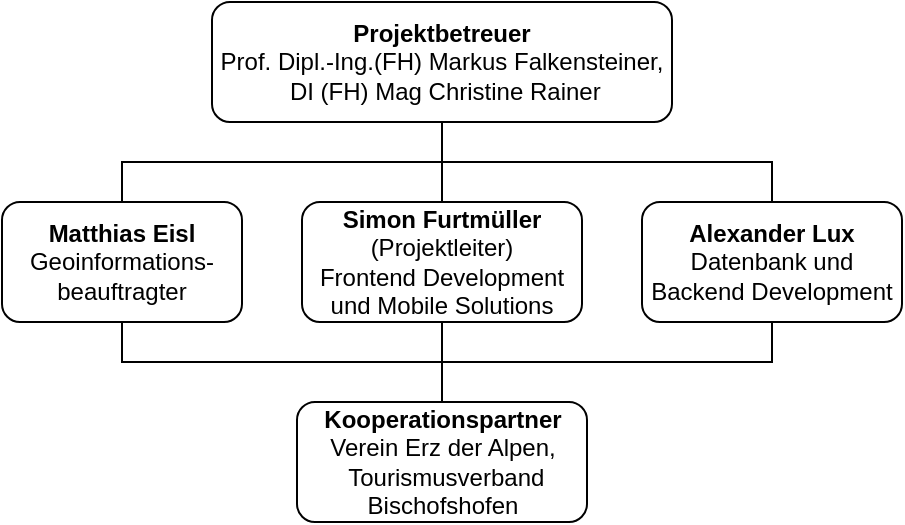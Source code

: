 <mxfile version="21.0.2" type="github">
  <diagram name="Seite-1" id="FyOhRTK1BdV0u3ZvjF9s">
    <mxGraphModel dx="840" dy="535" grid="1" gridSize="10" guides="1" tooltips="1" connect="1" arrows="1" fold="1" page="1" pageScale="1" pageWidth="827" pageHeight="1169" math="0" shadow="0">
      <root>
        <mxCell id="0" />
        <mxCell id="1" parent="0" />
        <mxCell id="tGeaBFH5dI9t1Blz8AbT-2" value="&lt;b&gt;Matthias Eisl&lt;/b&gt;&lt;br&gt;Geoinformations-&lt;br&gt;beauftragter" style="rounded=1;whiteSpace=wrap;html=1;" vertex="1" parent="1">
          <mxGeometry x="40" y="160" width="120" height="60" as="geometry" />
        </mxCell>
        <mxCell id="tGeaBFH5dI9t1Blz8AbT-3" value="&lt;b&gt;Alexander Lux&lt;br&gt;&lt;/b&gt;Datenbank und Backend Development" style="rounded=1;whiteSpace=wrap;html=1;" vertex="1" parent="1">
          <mxGeometry x="360" y="160" width="130" height="60" as="geometry" />
        </mxCell>
        <mxCell id="tGeaBFH5dI9t1Blz8AbT-4" value="&lt;b&gt;Simon Furtmüller&lt;br&gt;&lt;/b&gt;(Projektleiter)&lt;br&gt;Frontend Development und Mobile Solutions" style="rounded=1;whiteSpace=wrap;html=1;" vertex="1" parent="1">
          <mxGeometry x="190" y="160" width="140" height="60" as="geometry" />
        </mxCell>
        <mxCell id="tGeaBFH5dI9t1Blz8AbT-5" value="&lt;b&gt;Projektbetreuer&lt;/b&gt;&lt;br&gt;Prof. Dipl.-Ing.(FH) Markus Falkensteiner,&lt;br&gt;&amp;nbsp;DI (FH) Mag Christine Rainer" style="rounded=1;whiteSpace=wrap;html=1;" vertex="1" parent="1">
          <mxGeometry x="145" y="60" width="230" height="60" as="geometry" />
        </mxCell>
        <mxCell id="tGeaBFH5dI9t1Blz8AbT-8" value="" style="endArrow=none;html=1;rounded=0;exitX=0.5;exitY=0;exitDx=0;exitDy=0;entryX=0.5;entryY=1;entryDx=0;entryDy=0;" edge="1" parent="1" source="tGeaBFH5dI9t1Blz8AbT-2" target="tGeaBFH5dI9t1Blz8AbT-5">
          <mxGeometry width="50" height="50" relative="1" as="geometry">
            <mxPoint x="130" y="320" as="sourcePoint" />
            <mxPoint x="180" y="270" as="targetPoint" />
            <Array as="points">
              <mxPoint x="100" y="140" />
              <mxPoint x="260" y="140" />
            </Array>
          </mxGeometry>
        </mxCell>
        <mxCell id="tGeaBFH5dI9t1Blz8AbT-9" value="" style="endArrow=none;html=1;rounded=0;exitX=0.5;exitY=0;exitDx=0;exitDy=0;entryX=0.5;entryY=1;entryDx=0;entryDy=0;" edge="1" parent="1" source="tGeaBFH5dI9t1Blz8AbT-3" target="tGeaBFH5dI9t1Blz8AbT-5">
          <mxGeometry width="50" height="50" relative="1" as="geometry">
            <mxPoint x="280" y="160" as="sourcePoint" />
            <mxPoint x="440" y="100" as="targetPoint" />
            <Array as="points">
              <mxPoint x="425" y="140" />
              <mxPoint x="260" y="140" />
            </Array>
          </mxGeometry>
        </mxCell>
        <mxCell id="tGeaBFH5dI9t1Blz8AbT-10" value="" style="endArrow=none;html=1;rounded=0;entryX=0.5;entryY=1;entryDx=0;entryDy=0;exitX=0.5;exitY=0;exitDx=0;exitDy=0;" edge="1" parent="1" source="tGeaBFH5dI9t1Blz8AbT-4" target="tGeaBFH5dI9t1Blz8AbT-5">
          <mxGeometry width="50" height="50" relative="1" as="geometry">
            <mxPoint x="360" y="190" as="sourcePoint" />
            <mxPoint x="410" y="140" as="targetPoint" />
          </mxGeometry>
        </mxCell>
        <mxCell id="tGeaBFH5dI9t1Blz8AbT-11" value="&lt;b&gt;Kooperationspartner&lt;/b&gt;&lt;br&gt;Verein Erz der Alpen,&lt;br&gt;&amp;nbsp;Tourismusverband Bischofshofen" style="rounded=1;whiteSpace=wrap;html=1;" vertex="1" parent="1">
          <mxGeometry x="187.5" y="260" width="145" height="60" as="geometry" />
        </mxCell>
        <mxCell id="tGeaBFH5dI9t1Blz8AbT-12" value="" style="endArrow=none;html=1;rounded=0;entryX=0.5;entryY=1;entryDx=0;entryDy=0;exitX=0.5;exitY=0;exitDx=0;exitDy=0;" edge="1" parent="1" source="tGeaBFH5dI9t1Blz8AbT-11" target="tGeaBFH5dI9t1Blz8AbT-2">
          <mxGeometry width="50" height="50" relative="1" as="geometry">
            <mxPoint x="60" y="340" as="sourcePoint" />
            <mxPoint x="110" y="290" as="targetPoint" />
            <Array as="points">
              <mxPoint x="260" y="240" />
              <mxPoint x="100" y="240" />
            </Array>
          </mxGeometry>
        </mxCell>
        <mxCell id="tGeaBFH5dI9t1Blz8AbT-13" value="" style="endArrow=none;html=1;rounded=0;entryX=0.5;entryY=1;entryDx=0;entryDy=0;exitX=0.5;exitY=0;exitDx=0;exitDy=0;" edge="1" parent="1" source="tGeaBFH5dI9t1Blz8AbT-11" target="tGeaBFH5dI9t1Blz8AbT-4">
          <mxGeometry width="50" height="50" relative="1" as="geometry">
            <mxPoint x="210" y="290" as="sourcePoint" />
            <mxPoint x="260" y="240" as="targetPoint" />
          </mxGeometry>
        </mxCell>
        <mxCell id="tGeaBFH5dI9t1Blz8AbT-14" value="" style="endArrow=none;html=1;rounded=0;exitX=0.5;exitY=1;exitDx=0;exitDy=0;entryX=0.5;entryY=0;entryDx=0;entryDy=0;" edge="1" parent="1" source="tGeaBFH5dI9t1Blz8AbT-3" target="tGeaBFH5dI9t1Blz8AbT-11">
          <mxGeometry width="50" height="50" relative="1" as="geometry">
            <mxPoint x="490" y="310" as="sourcePoint" />
            <mxPoint x="540" y="260" as="targetPoint" />
            <Array as="points">
              <mxPoint x="425" y="240" />
              <mxPoint x="260" y="240" />
            </Array>
          </mxGeometry>
        </mxCell>
      </root>
    </mxGraphModel>
  </diagram>
</mxfile>
